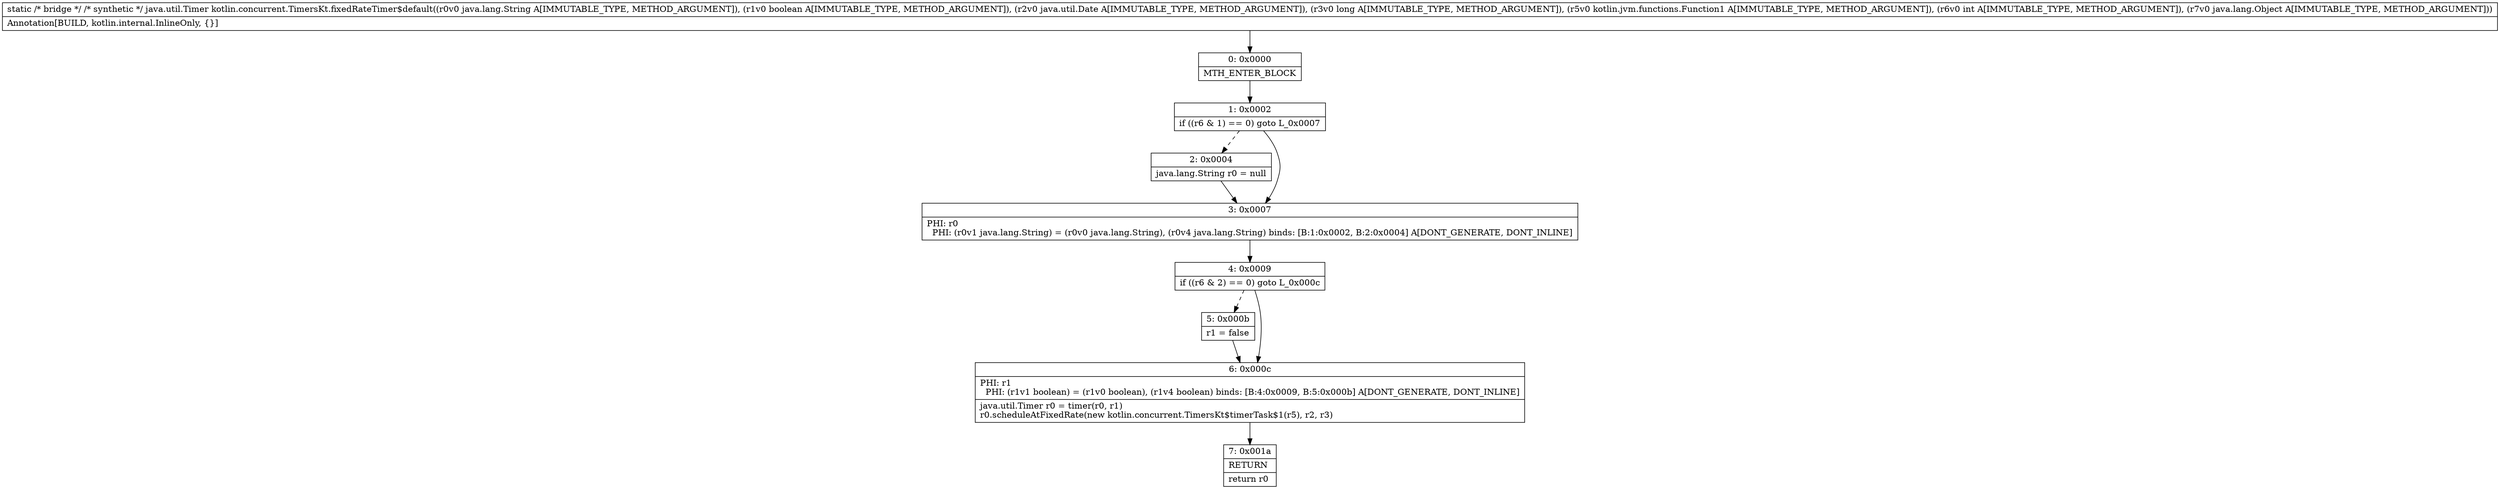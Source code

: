 digraph "CFG forkotlin.concurrent.TimersKt.fixedRateTimer$default(Ljava\/lang\/String;ZLjava\/util\/Date;JLkotlin\/jvm\/functions\/Function1;ILjava\/lang\/Object;)Ljava\/util\/Timer;" {
Node_0 [shape=record,label="{0\:\ 0x0000|MTH_ENTER_BLOCK\l}"];
Node_1 [shape=record,label="{1\:\ 0x0002|if ((r6 & 1) == 0) goto L_0x0007\l}"];
Node_2 [shape=record,label="{2\:\ 0x0004|java.lang.String r0 = null\l}"];
Node_3 [shape=record,label="{3\:\ 0x0007|PHI: r0 \l  PHI: (r0v1 java.lang.String) = (r0v0 java.lang.String), (r0v4 java.lang.String) binds: [B:1:0x0002, B:2:0x0004] A[DONT_GENERATE, DONT_INLINE]\l}"];
Node_4 [shape=record,label="{4\:\ 0x0009|if ((r6 & 2) == 0) goto L_0x000c\l}"];
Node_5 [shape=record,label="{5\:\ 0x000b|r1 = false\l}"];
Node_6 [shape=record,label="{6\:\ 0x000c|PHI: r1 \l  PHI: (r1v1 boolean) = (r1v0 boolean), (r1v4 boolean) binds: [B:4:0x0009, B:5:0x000b] A[DONT_GENERATE, DONT_INLINE]\l|java.util.Timer r0 = timer(r0, r1)\lr0.scheduleAtFixedRate(new kotlin.concurrent.TimersKt$timerTask$1(r5), r2, r3)\l}"];
Node_7 [shape=record,label="{7\:\ 0x001a|RETURN\l|return r0\l}"];
MethodNode[shape=record,label="{static \/* bridge *\/ \/* synthetic *\/ java.util.Timer kotlin.concurrent.TimersKt.fixedRateTimer$default((r0v0 java.lang.String A[IMMUTABLE_TYPE, METHOD_ARGUMENT]), (r1v0 boolean A[IMMUTABLE_TYPE, METHOD_ARGUMENT]), (r2v0 java.util.Date A[IMMUTABLE_TYPE, METHOD_ARGUMENT]), (r3v0 long A[IMMUTABLE_TYPE, METHOD_ARGUMENT]), (r5v0 kotlin.jvm.functions.Function1 A[IMMUTABLE_TYPE, METHOD_ARGUMENT]), (r6v0 int A[IMMUTABLE_TYPE, METHOD_ARGUMENT]), (r7v0 java.lang.Object A[IMMUTABLE_TYPE, METHOD_ARGUMENT]))  | Annotation[BUILD, kotlin.internal.InlineOnly, \{\}]\l}"];
MethodNode -> Node_0;
Node_0 -> Node_1;
Node_1 -> Node_2[style=dashed];
Node_1 -> Node_3;
Node_2 -> Node_3;
Node_3 -> Node_4;
Node_4 -> Node_5[style=dashed];
Node_4 -> Node_6;
Node_5 -> Node_6;
Node_6 -> Node_7;
}

